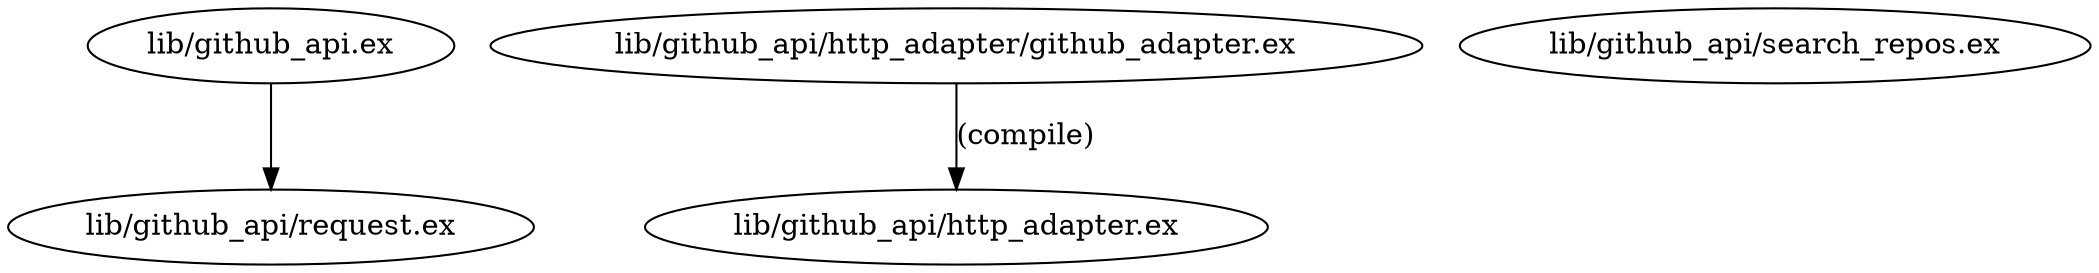 digraph "xref graph" {
  "lib/github_api.ex"
  "lib/github_api.ex" -> "lib/github_api/request.ex"
  "lib/github_api/http_adapter.ex"
  "lib/github_api/http_adapter/github_adapter.ex"
  "lib/github_api/http_adapter/github_adapter.ex" -> "lib/github_api/http_adapter.ex" [label="(compile)"]
  "lib/github_api/request.ex"
  "lib/github_api/search_repos.ex"
}
